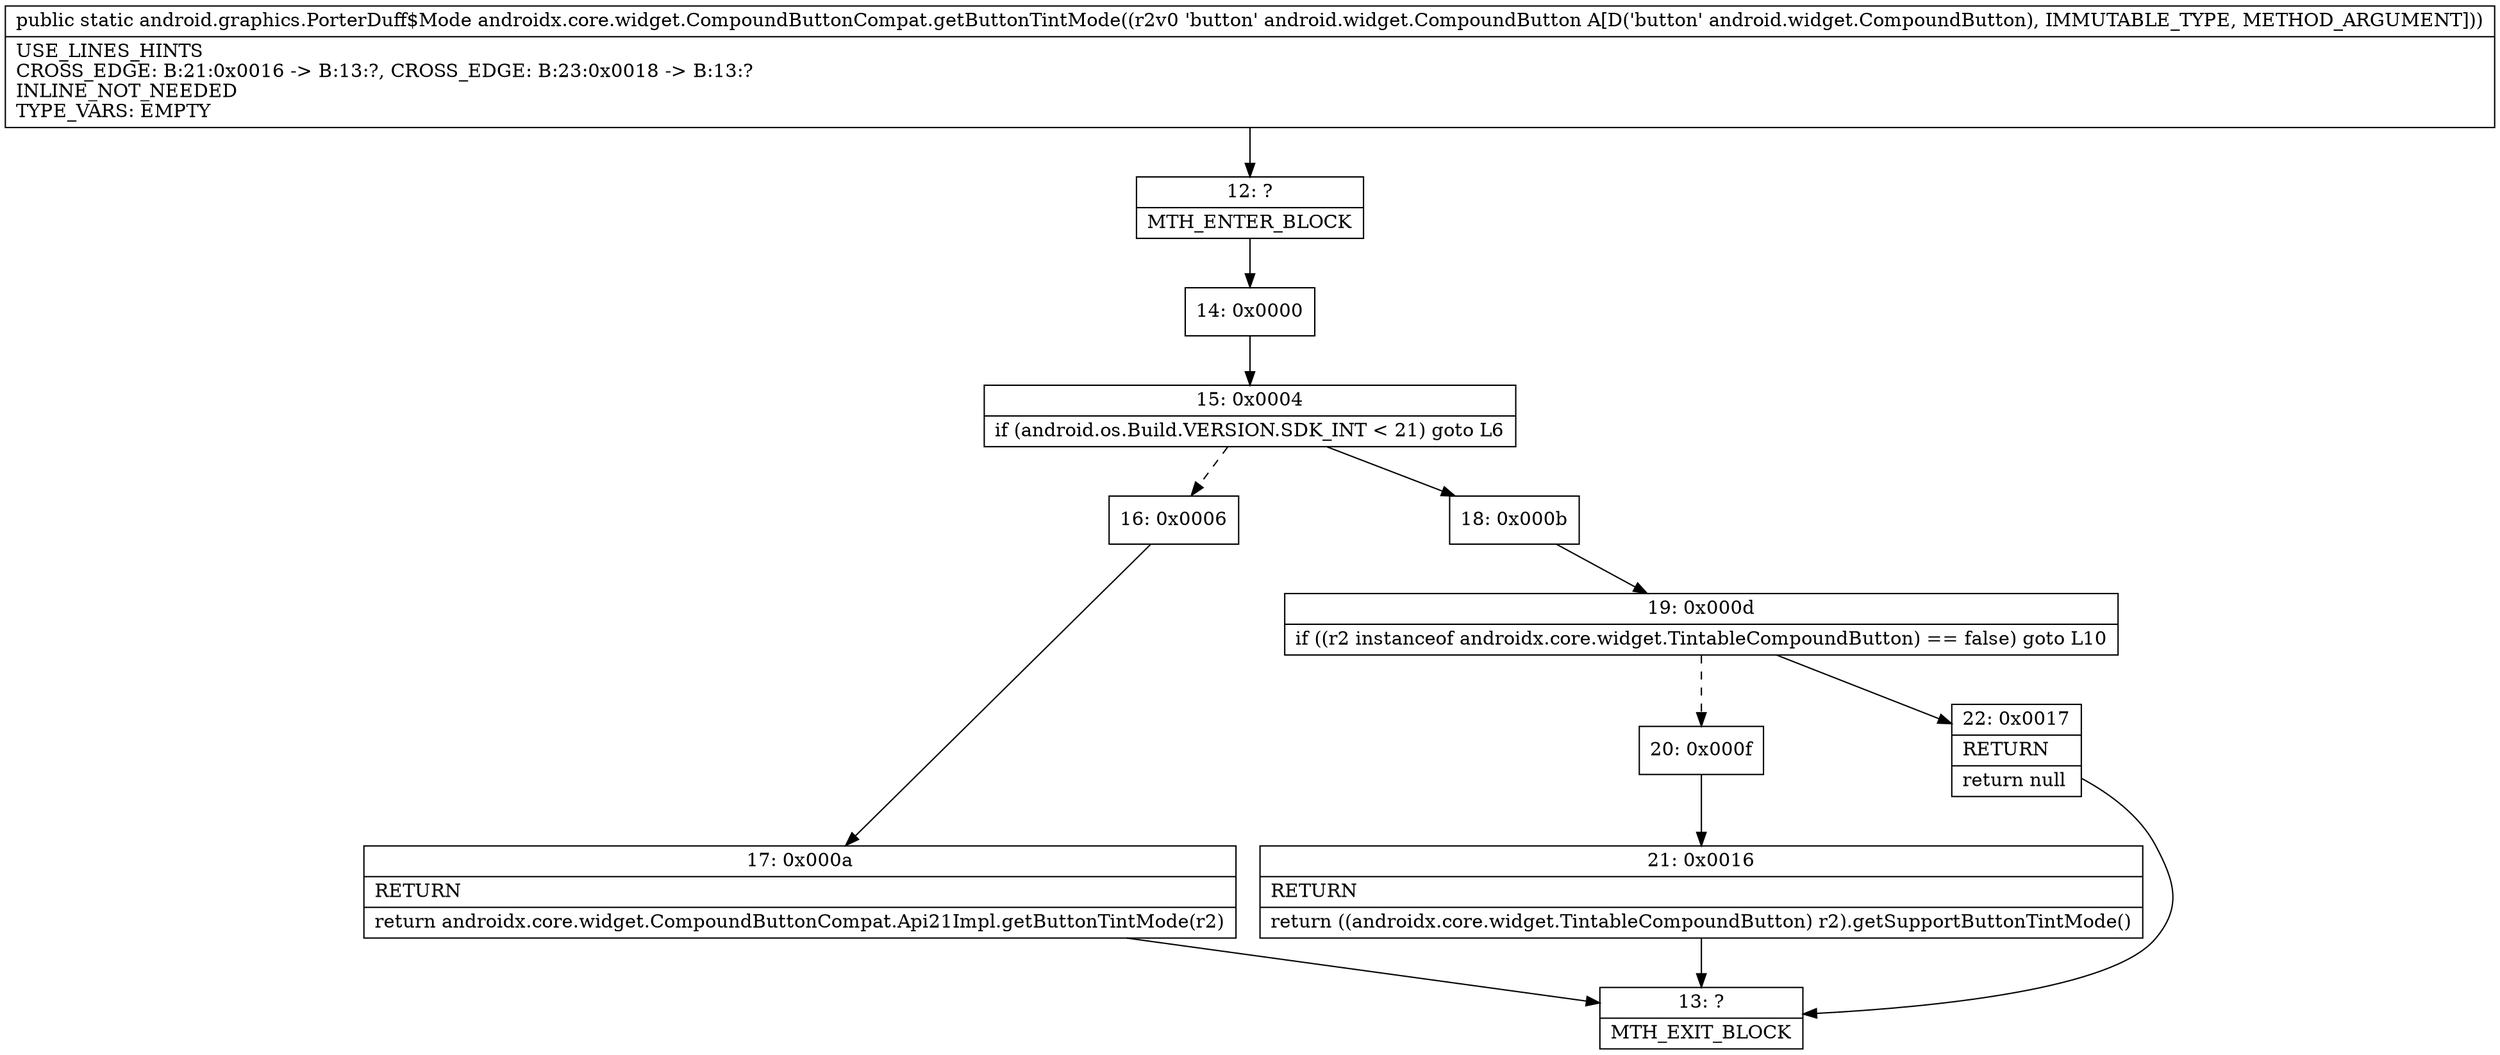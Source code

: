 digraph "CFG forandroidx.core.widget.CompoundButtonCompat.getButtonTintMode(Landroid\/widget\/CompoundButton;)Landroid\/graphics\/PorterDuff$Mode;" {
Node_12 [shape=record,label="{12\:\ ?|MTH_ENTER_BLOCK\l}"];
Node_14 [shape=record,label="{14\:\ 0x0000}"];
Node_15 [shape=record,label="{15\:\ 0x0004|if (android.os.Build.VERSION.SDK_INT \< 21) goto L6\l}"];
Node_16 [shape=record,label="{16\:\ 0x0006}"];
Node_17 [shape=record,label="{17\:\ 0x000a|RETURN\l|return androidx.core.widget.CompoundButtonCompat.Api21Impl.getButtonTintMode(r2)\l}"];
Node_13 [shape=record,label="{13\:\ ?|MTH_EXIT_BLOCK\l}"];
Node_18 [shape=record,label="{18\:\ 0x000b}"];
Node_19 [shape=record,label="{19\:\ 0x000d|if ((r2 instanceof androidx.core.widget.TintableCompoundButton) == false) goto L10\l}"];
Node_20 [shape=record,label="{20\:\ 0x000f}"];
Node_21 [shape=record,label="{21\:\ 0x0016|RETURN\l|return ((androidx.core.widget.TintableCompoundButton) r2).getSupportButtonTintMode()\l}"];
Node_22 [shape=record,label="{22\:\ 0x0017|RETURN\l|return null\l}"];
MethodNode[shape=record,label="{public static android.graphics.PorterDuff$Mode androidx.core.widget.CompoundButtonCompat.getButtonTintMode((r2v0 'button' android.widget.CompoundButton A[D('button' android.widget.CompoundButton), IMMUTABLE_TYPE, METHOD_ARGUMENT]))  | USE_LINES_HINTS\lCROSS_EDGE: B:21:0x0016 \-\> B:13:?, CROSS_EDGE: B:23:0x0018 \-\> B:13:?\lINLINE_NOT_NEEDED\lTYPE_VARS: EMPTY\l}"];
MethodNode -> Node_12;Node_12 -> Node_14;
Node_14 -> Node_15;
Node_15 -> Node_16[style=dashed];
Node_15 -> Node_18;
Node_16 -> Node_17;
Node_17 -> Node_13;
Node_18 -> Node_19;
Node_19 -> Node_20[style=dashed];
Node_19 -> Node_22;
Node_20 -> Node_21;
Node_21 -> Node_13;
Node_22 -> Node_13;
}

